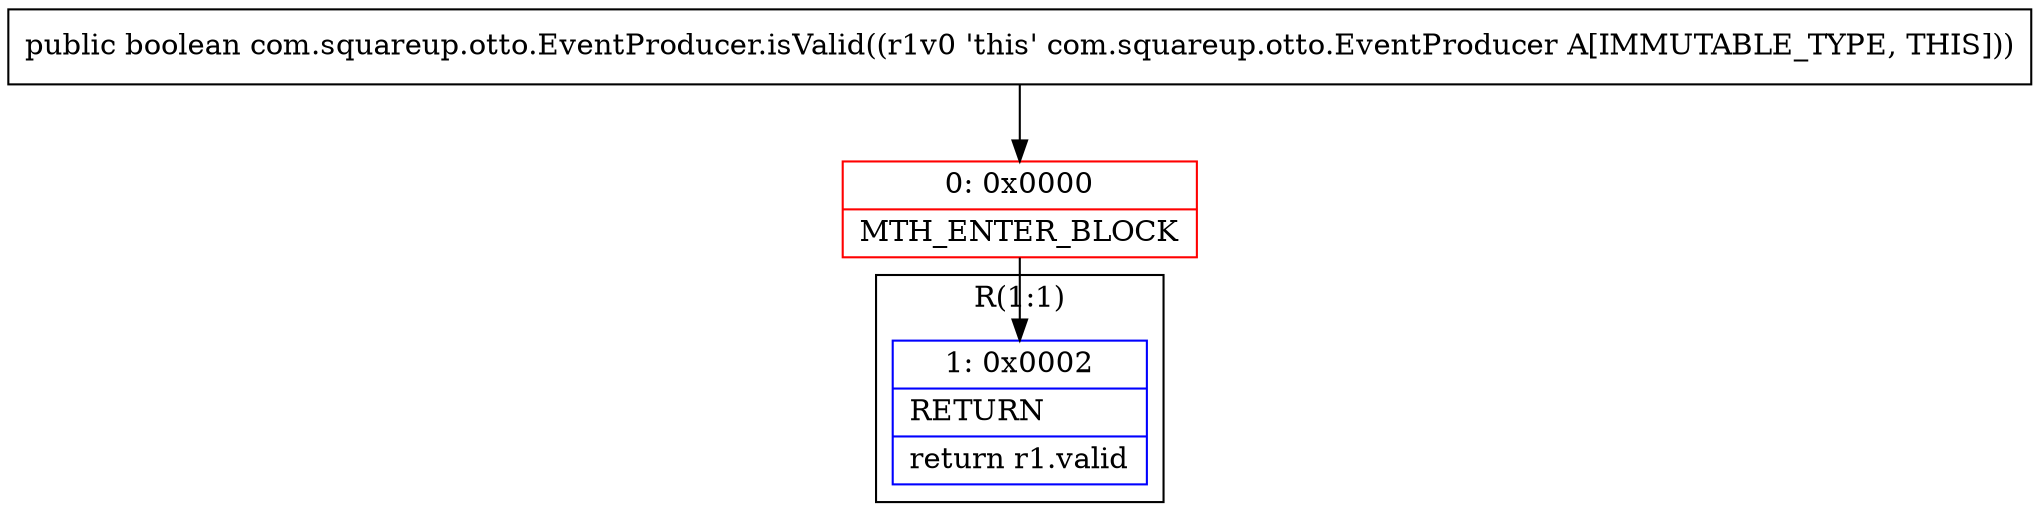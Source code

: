 digraph "CFG forcom.squareup.otto.EventProducer.isValid()Z" {
subgraph cluster_Region_1726907587 {
label = "R(1:1)";
node [shape=record,color=blue];
Node_1 [shape=record,label="{1\:\ 0x0002|RETURN\l|return r1.valid\l}"];
}
Node_0 [shape=record,color=red,label="{0\:\ 0x0000|MTH_ENTER_BLOCK\l}"];
MethodNode[shape=record,label="{public boolean com.squareup.otto.EventProducer.isValid((r1v0 'this' com.squareup.otto.EventProducer A[IMMUTABLE_TYPE, THIS])) }"];
MethodNode -> Node_0;
Node_0 -> Node_1;
}

